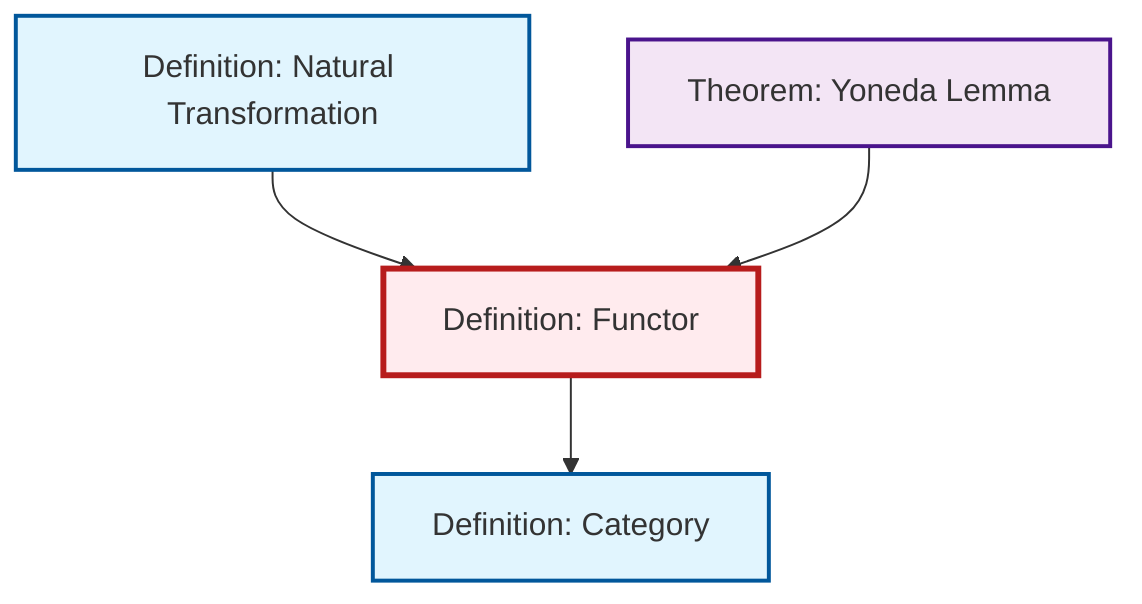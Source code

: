 graph TD
    classDef definition fill:#e1f5fe,stroke:#01579b,stroke-width:2px
    classDef theorem fill:#f3e5f5,stroke:#4a148c,stroke-width:2px
    classDef axiom fill:#fff3e0,stroke:#e65100,stroke-width:2px
    classDef example fill:#e8f5e9,stroke:#1b5e20,stroke-width:2px
    classDef current fill:#ffebee,stroke:#b71c1c,stroke-width:3px
    def-natural-transformation["Definition: Natural Transformation"]:::definition
    def-functor["Definition: Functor"]:::definition
    def-category["Definition: Category"]:::definition
    thm-yoneda["Theorem: Yoneda Lemma"]:::theorem
    def-natural-transformation --> def-functor
    thm-yoneda --> def-functor
    def-functor --> def-category
    class def-functor current